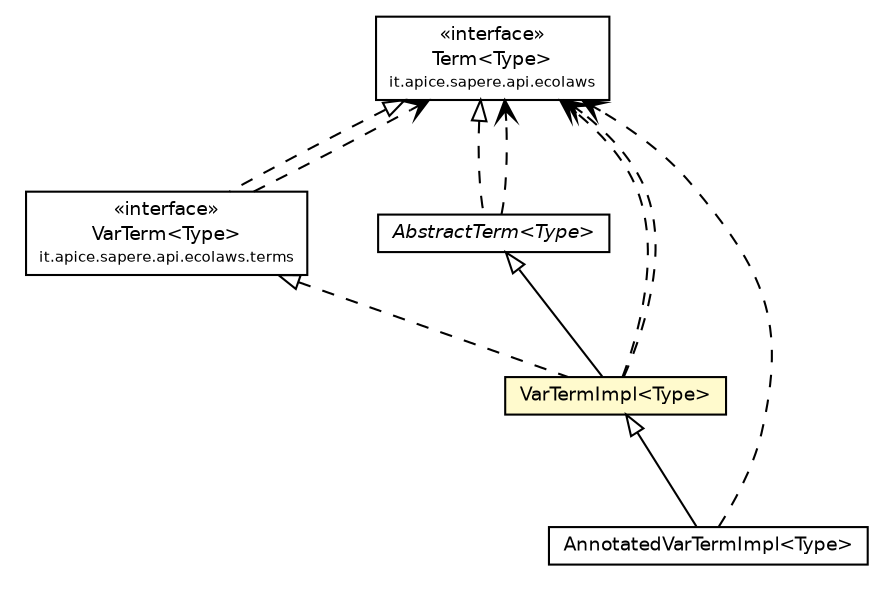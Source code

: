 #!/usr/local/bin/dot
#
# Class diagram 
# Generated by UmlGraph version 4.4 (http://www.spinellis.gr/sw/umlgraph)
#

digraph G {
	edge [fontname="Helvetica",fontsize=10,labelfontname="Helvetica",labelfontsize=10];
	node [fontname="Helvetica",fontsize=10,shape=plaintext];
	// it.apice.sapere.api.ecolaws.Term<Type>
	c43008 [label=<<table border="0" cellborder="1" cellspacing="0" cellpadding="2" port="p" href="../../Term.html">
		<tr><td><table border="0" cellspacing="0" cellpadding="1">
			<tr><td> &laquo;interface&raquo; </td></tr>
			<tr><td> Term&lt;Type&gt; </td></tr>
			<tr><td><font point-size="7.0"> it.apice.sapere.api.ecolaws </font></td></tr>
		</table></td></tr>
		</table>>, fontname="Helvetica", fontcolor="black", fontsize=9.0];
	// it.apice.sapere.api.ecolaws.terms.VarTerm<Type>
	c43034 [label=<<table border="0" cellborder="1" cellspacing="0" cellpadding="2" port="p" href="../VarTerm.html">
		<tr><td><table border="0" cellspacing="0" cellpadding="1">
			<tr><td> &laquo;interface&raquo; </td></tr>
			<tr><td> VarTerm&lt;Type&gt; </td></tr>
			<tr><td><font point-size="7.0"> it.apice.sapere.api.ecolaws.terms </font></td></tr>
		</table></td></tr>
		</table>>, fontname="Helvetica", fontcolor="black", fontsize=9.0];
	// it.apice.sapere.api.ecolaws.terms.impl.VarTermImpl<Type>
	c43123 [label=<<table border="0" cellborder="1" cellspacing="0" cellpadding="2" port="p" bgcolor="lemonChiffon" href="./VarTermImpl.html">
		<tr><td><table border="0" cellspacing="0" cellpadding="1">
			<tr><td> VarTermImpl&lt;Type&gt; </td></tr>
		</table></td></tr>
		</table>>, fontname="Helvetica", fontcolor="black", fontsize=9.0];
	// it.apice.sapere.api.ecolaws.terms.impl.AnnotatedVarTermImpl<Type>
	c43130 [label=<<table border="0" cellborder="1" cellspacing="0" cellpadding="2" port="p" href="./AnnotatedVarTermImpl.html">
		<tr><td><table border="0" cellspacing="0" cellpadding="1">
			<tr><td> AnnotatedVarTermImpl&lt;Type&gt; </td></tr>
		</table></td></tr>
		</table>>, fontname="Helvetica", fontcolor="black", fontsize=9.0];
	// it.apice.sapere.api.ecolaws.terms.impl.AbstractTerm<Type>
	c43131 [label=<<table border="0" cellborder="1" cellspacing="0" cellpadding="2" port="p" href="./AbstractTerm.html">
		<tr><td><table border="0" cellspacing="0" cellpadding="1">
			<tr><td><font face="Helvetica-Oblique"> AbstractTerm&lt;Type&gt; </font></td></tr>
		</table></td></tr>
		</table>>, fontname="Helvetica", fontcolor="black", fontsize=9.0];
	//it.apice.sapere.api.ecolaws.terms.VarTerm<Type> implements it.apice.sapere.api.ecolaws.Term<Type>
	c43008:p -> c43034:p [dir=back,arrowtail=empty,style=dashed];
	//it.apice.sapere.api.ecolaws.terms.impl.VarTermImpl<Type> extends it.apice.sapere.api.ecolaws.terms.impl.AbstractTerm<Type>
	c43131:p -> c43123:p [dir=back,arrowtail=empty];
	//it.apice.sapere.api.ecolaws.terms.impl.VarTermImpl<Type> implements it.apice.sapere.api.ecolaws.terms.VarTerm<Type>
	c43034:p -> c43123:p [dir=back,arrowtail=empty,style=dashed];
	//it.apice.sapere.api.ecolaws.terms.impl.AnnotatedVarTermImpl<Type> extends it.apice.sapere.api.ecolaws.terms.impl.VarTermImpl<Type>
	c43123:p -> c43130:p [dir=back,arrowtail=empty];
	//it.apice.sapere.api.ecolaws.terms.impl.AbstractTerm<Type> implements it.apice.sapere.api.ecolaws.Term<Type>
	c43008:p -> c43131:p [dir=back,arrowtail=empty,style=dashed];
	// it.apice.sapere.api.ecolaws.terms.VarTerm<Type> DEPEND it.apice.sapere.api.ecolaws.Term<Type>
	c43034:p -> c43008:p [taillabel="", label="", headlabel="", fontname="Helvetica", fontcolor="black", fontsize=10.0, color="black", arrowhead=open, style=dashed];
	// it.apice.sapere.api.ecolaws.terms.impl.VarTermImpl<Type> DEPEND it.apice.sapere.api.ecolaws.Term<Type>
	c43123:p -> c43008:p [taillabel="", label="", headlabel="", fontname="Helvetica", fontcolor="black", fontsize=10.0, color="black", arrowhead=open, style=dashed];
	// it.apice.sapere.api.ecolaws.terms.impl.VarTermImpl<Type> DEPEND it.apice.sapere.api.ecolaws.Term<Type>
	c43123:p -> c43008:p [taillabel="", label="", headlabel="", fontname="Helvetica", fontcolor="black", fontsize=10.0, color="black", arrowhead=open, style=dashed];
	// it.apice.sapere.api.ecolaws.terms.impl.AnnotatedVarTermImpl<Type> DEPEND it.apice.sapere.api.ecolaws.Term<Type>
	c43130:p -> c43008:p [taillabel="", label="", headlabel="", fontname="Helvetica", fontcolor="black", fontsize=10.0, color="black", arrowhead=open, style=dashed];
	// it.apice.sapere.api.ecolaws.terms.impl.AbstractTerm<Type> DEPEND it.apice.sapere.api.ecolaws.Term<Type>
	c43131:p -> c43008:p [taillabel="", label="", headlabel="", fontname="Helvetica", fontcolor="black", fontsize=10.0, color="black", arrowhead=open, style=dashed];
}

